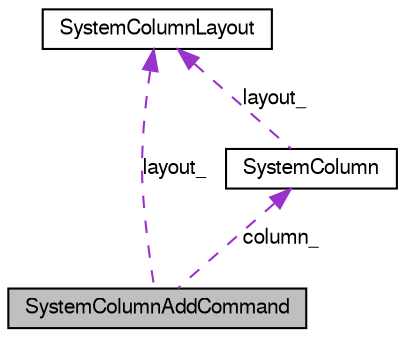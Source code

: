 digraph G
{
  bgcolor="transparent";
  edge [fontname="FreeSans",fontsize=10,labelfontname="FreeSans",labelfontsize=10];
  node [fontname="FreeSans",fontsize=10,shape=record];
  Node1 [label="SystemColumnAddCommand",height=0.2,width=0.4,color="black", fillcolor="grey75", style="filled" fontcolor="black"];
  Node2 -> Node1 [dir=back,color="darkorchid3",fontsize=10,style="dashed",label="layout_",fontname="FreeSans"];
  Node2 [label="SystemColumnLayout",height=0.2,width=0.4,color="black",URL="$class_system_column_layout.html",tooltip="SystemColumnLayout class."];
  Node3 -> Node1 [dir=back,color="darkorchid3",fontsize=10,style="dashed",label="column_",fontname="FreeSans"];
  Node3 [label="SystemColumn",height=0.2,width=0.4,color="black",URL="$class_system_column.html",tooltip="SystemColumn class."];
  Node2 -> Node3 [dir=back,color="darkorchid3",fontsize=10,style="dashed",label="layout_",fontname="FreeSans"];
}
